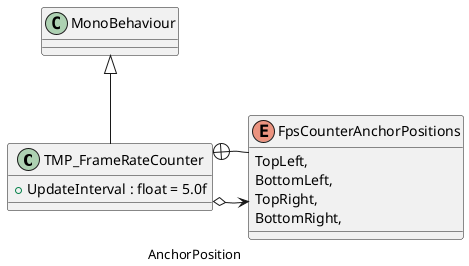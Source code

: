 @startuml
class TMP_FrameRateCounter {
    + UpdateInterval : float = 5.0f
}
enum FpsCounterAnchorPositions {
    TopLeft,
    BottomLeft,
    TopRight,
    BottomRight,
}
MonoBehaviour <|-- TMP_FrameRateCounter
TMP_FrameRateCounter o-> "AnchorPosition" FpsCounterAnchorPositions
TMP_FrameRateCounter +-- FpsCounterAnchorPositions
@enduml
